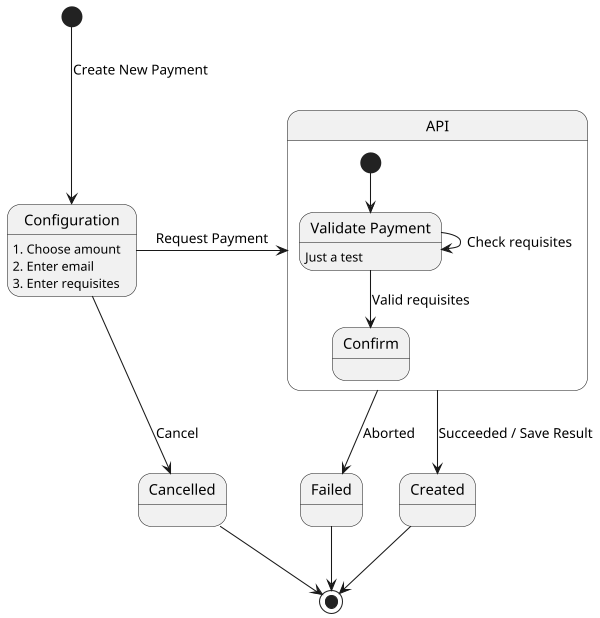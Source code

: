 ```plantuml
@startuml 
scale 600 width

[*] --> Configuration : Create New Payment
Configuration: # Choose amount
Configuration: # Enter email
Configuration: # Enter requisites
Configuration -right-> API : Request Payment
Configuration --> Cancelled : Cancel
API --> Created : Succeeded / Save Result
API --> Failed : Aborted
state API {
  state "Validate Payment" as trans
  trans : Just a test
  [*] --> trans
  trans --> trans : Check requisites
  trans --> Confirm : Valid requisites
}
Created --> [*]
Cancelled --> [*]
Failed --> [*]

@enduml
```